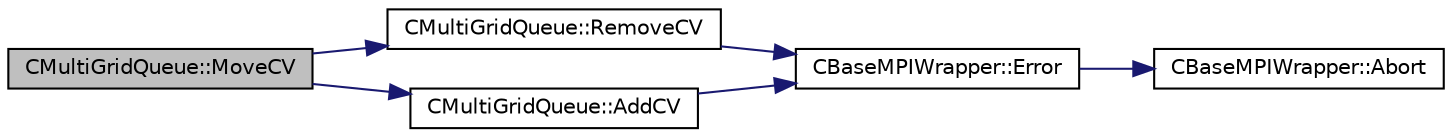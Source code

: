 digraph "CMultiGridQueue::MoveCV"
{
  edge [fontname="Helvetica",fontsize="10",labelfontname="Helvetica",labelfontsize="10"];
  node [fontname="Helvetica",fontsize="10",shape=record];
  rankdir="LR";
  Node21 [label="CMultiGridQueue::MoveCV",height=0.2,width=0.4,color="black", fillcolor="grey75", style="filled", fontcolor="black"];
  Node21 -> Node22 [color="midnightblue",fontsize="10",style="solid",fontname="Helvetica"];
  Node22 [label="CMultiGridQueue::RemoveCV",height=0.2,width=0.4,color="black", fillcolor="white", style="filled",URL="$class_c_multi_grid_queue.html#a38a4fa02cd45699eedc90d8dbb5aee30",tooltip="Remove a CV from the list. "];
  Node22 -> Node23 [color="midnightblue",fontsize="10",style="solid",fontname="Helvetica"];
  Node23 [label="CBaseMPIWrapper::Error",height=0.2,width=0.4,color="black", fillcolor="white", style="filled",URL="$class_c_base_m_p_i_wrapper.html#a04457c47629bda56704e6a8804833eeb"];
  Node23 -> Node24 [color="midnightblue",fontsize="10",style="solid",fontname="Helvetica"];
  Node24 [label="CBaseMPIWrapper::Abort",height=0.2,width=0.4,color="black", fillcolor="white", style="filled",URL="$class_c_base_m_p_i_wrapper.html#a21ef5681e2acb532d345e9bab173ef07"];
  Node21 -> Node25 [color="midnightblue",fontsize="10",style="solid",fontname="Helvetica"];
  Node25 [label="CMultiGridQueue::AddCV",height=0.2,width=0.4,color="black", fillcolor="white", style="filled",URL="$class_c_multi_grid_queue.html#aa6923c4c0cf472a78b2a1362f71c6b78",tooltip="Add a new CV to the list. "];
  Node25 -> Node23 [color="midnightblue",fontsize="10",style="solid",fontname="Helvetica"];
}
